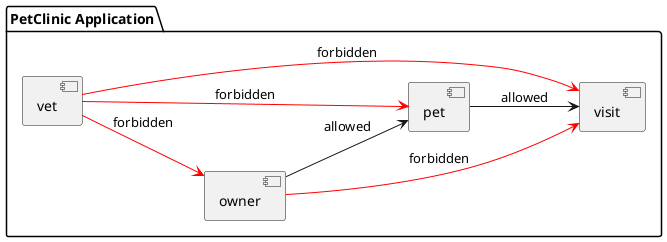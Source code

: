 @startuml
'https://plantuml.com/component-diagram
left to right direction

package "PetClinic Application" {

  [owner]
  [pet]
  [visit]
  [vet]

  [owner] --> [pet]: allowed
  [pet] --> [visit]: allowed
  [owner] -[#FF0000]-> [visit]: forbidden
  [vet] -[#FF0000]-> [owner] : forbidden
  [vet] -[#FF0000]-> [pet] : forbidden
  [vet] -[#FF0000]-> [visit] : forbidden
}

@enduml
